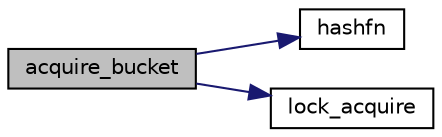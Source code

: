 digraph "acquire_bucket"
{
 // LATEX_PDF_SIZE
  edge [fontname="Helvetica",fontsize="10",labelfontname="Helvetica",labelfontsize="10"];
  node [fontname="Helvetica",fontsize="10",shape=record];
  rankdir="LR";
  Node1 [label="acquire_bucket",height=0.2,width=0.4,color="black", fillcolor="grey75", style="filled", fontcolor="black",tooltip="Acquire lock on a hashmap slot."];
  Node1 -> Node2 [color="midnightblue",fontsize="10",style="solid",fontname="Helvetica"];
  Node2 [label="hashfn",height=0.2,width=0.4,color="black", fillcolor="white", style="filled",URL="$hm_8c.html#a001e1c368cb113181470ab277bdacaab",tooltip=" "];
  Node1 -> Node3 [color="midnightblue",fontsize="10",style="solid",fontname="Helvetica"];
  Node3 [label="lock_acquire",height=0.2,width=0.4,color="black", fillcolor="white", style="filled",URL="$mythread_8h.html#add38fde7157ac3938c4a60b64ed67e9f",tooltip=" "];
}
